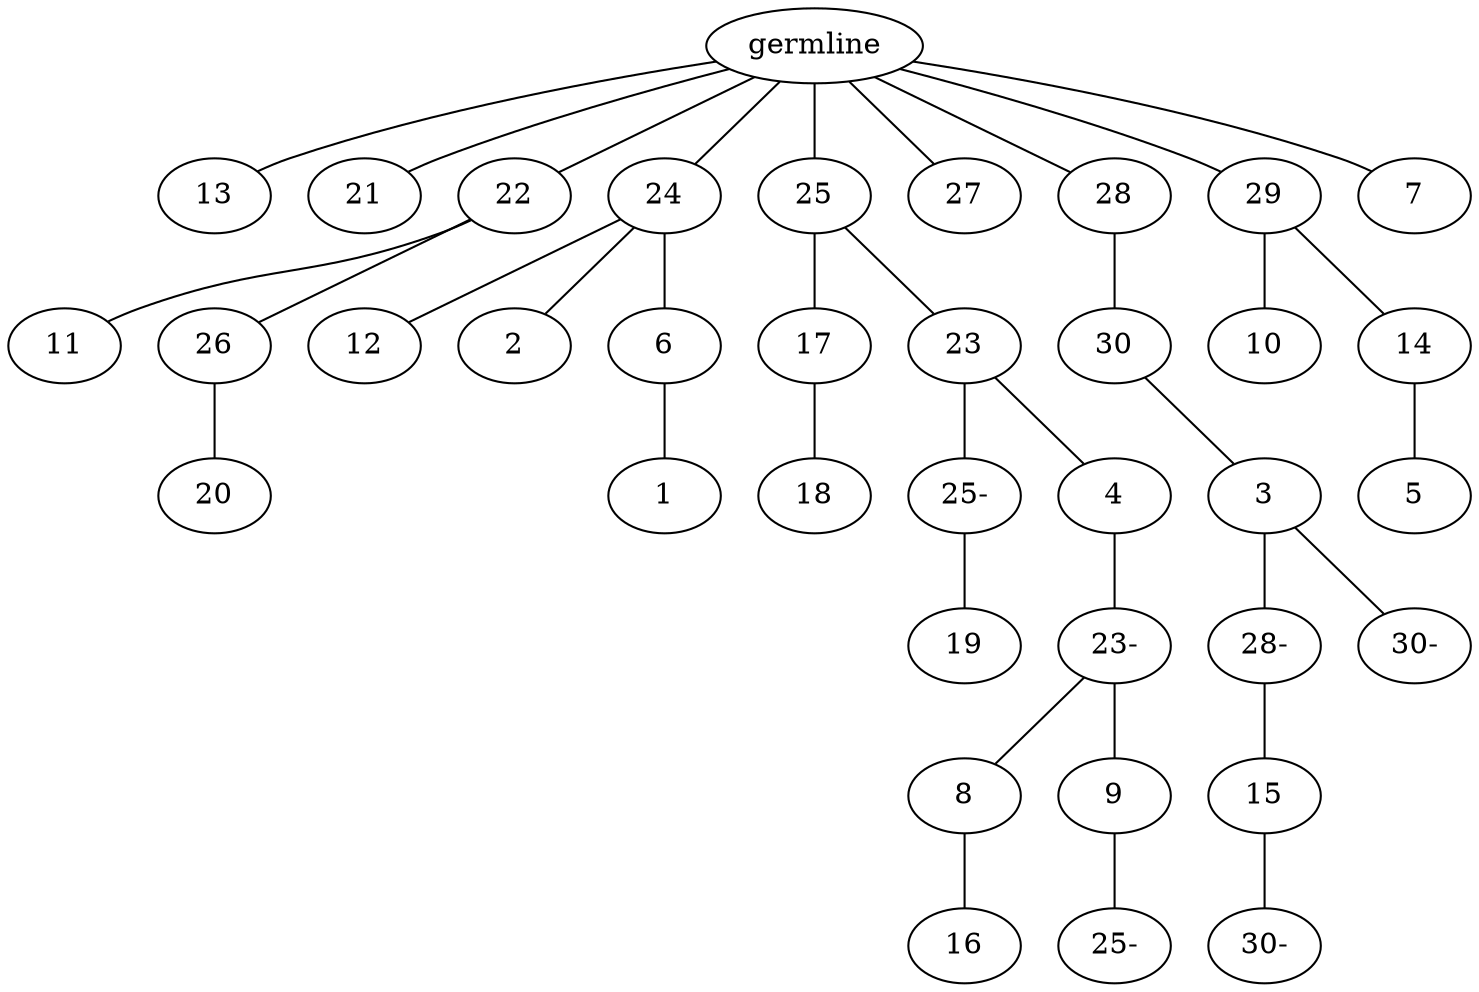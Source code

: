 graph tree {
    "140047188700176" [label="germline"];
    "140047188698208" [label="13"];
    "140047188699504" [label="21"];
    "140047188636816" [label="22"];
    "140047188639552" [label="11"];
    "140047188637296" [label="26"];
    "140047188638688" [label="20"];
    "140047188637872" [label="24"];
    "140047188636000" [label="12"];
    "140047189013168" [label="2"];
    "140047189014704" [label="6"];
    "140047188666976" [label="1"];
    "140047188637680" [label="25"];
    "140047188665152" [label="17"];
    "140047188666064" [label="18"];
    "140047188668368" [label="23"];
    "140047188667456" [label="25-"];
    "140047188668176" [label="19"];
    "140047188665104" [label="4"];
    "140047188665248" [label="23-"];
    "140047188665536" [label="8"];
    "140047188665968" [label="16"];
    "140047188668320" [label="9"];
    "140047188423104" [label="25-"];
    "140047188639360" [label="27"];
    "140047189016240" [label="28"];
    "140047188664816" [label="30"];
    "140047188664384" [label="3"];
    "140047188426080" [label="28-"];
    "140047188425840" [label="15"];
    "140047188426704" [label="30-"];
    "140047188426656" [label="30-"];
    "140047188638112" [label="29"];
    "140047188667600" [label="10"];
    "140047188668032" [label="14"];
    "140047188425984" [label="5"];
    "140047188667840" [label="7"];
    "140047188700176" -- "140047188698208";
    "140047188700176" -- "140047188699504";
    "140047188700176" -- "140047188636816";
    "140047188700176" -- "140047188637872";
    "140047188700176" -- "140047188637680";
    "140047188700176" -- "140047188639360";
    "140047188700176" -- "140047189016240";
    "140047188700176" -- "140047188638112";
    "140047188700176" -- "140047188667840";
    "140047188636816" -- "140047188639552";
    "140047188636816" -- "140047188637296";
    "140047188637296" -- "140047188638688";
    "140047188637872" -- "140047188636000";
    "140047188637872" -- "140047189013168";
    "140047188637872" -- "140047189014704";
    "140047189014704" -- "140047188666976";
    "140047188637680" -- "140047188665152";
    "140047188637680" -- "140047188668368";
    "140047188665152" -- "140047188666064";
    "140047188668368" -- "140047188667456";
    "140047188668368" -- "140047188665104";
    "140047188667456" -- "140047188668176";
    "140047188665104" -- "140047188665248";
    "140047188665248" -- "140047188665536";
    "140047188665248" -- "140047188668320";
    "140047188665536" -- "140047188665968";
    "140047188668320" -- "140047188423104";
    "140047189016240" -- "140047188664816";
    "140047188664816" -- "140047188664384";
    "140047188664384" -- "140047188426080";
    "140047188664384" -- "140047188426656";
    "140047188426080" -- "140047188425840";
    "140047188425840" -- "140047188426704";
    "140047188638112" -- "140047188667600";
    "140047188638112" -- "140047188668032";
    "140047188668032" -- "140047188425984";
}
